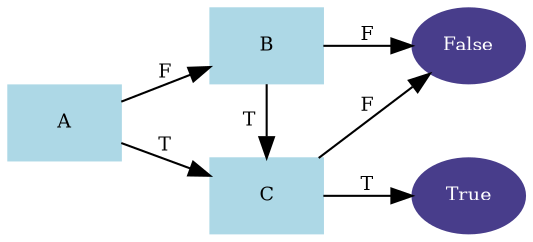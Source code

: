digraph BDD {
        rankdir = LR;
        compound = T;
        edge [ fontsize = 9 ];

        {
        node [ shape = box, style=filled,
                  color = lightblue, fontcolor = black, fontsize=9 ];
        
	node_a [ label = "A" ];
	node_b [ label = "B", group = "top_line" ];
	node_c [ label = "C", group = "bot_line" ];
        }

        { rank = same; node_b; node_c}

        {
        node [ shape = ellipse, style=filled,
                  color = darkslateblue, fontcolor = white, fontsize=9 ];

        out_f [ label = "False", group = "top_line" ]
        out_t [ label = "True", group = "bot_line" ]
        }

        node_a -> node_b [ label = "F" ]
        node_a -> node_c [ label = "T" ]
        node_b -> node_c [ label = "T" ]

        node_b -> out_f  [ label = "F" ]
        node_c -> out_f  [ label = "F" ]
        node_c -> out_t  [ label = "T" ]
}
